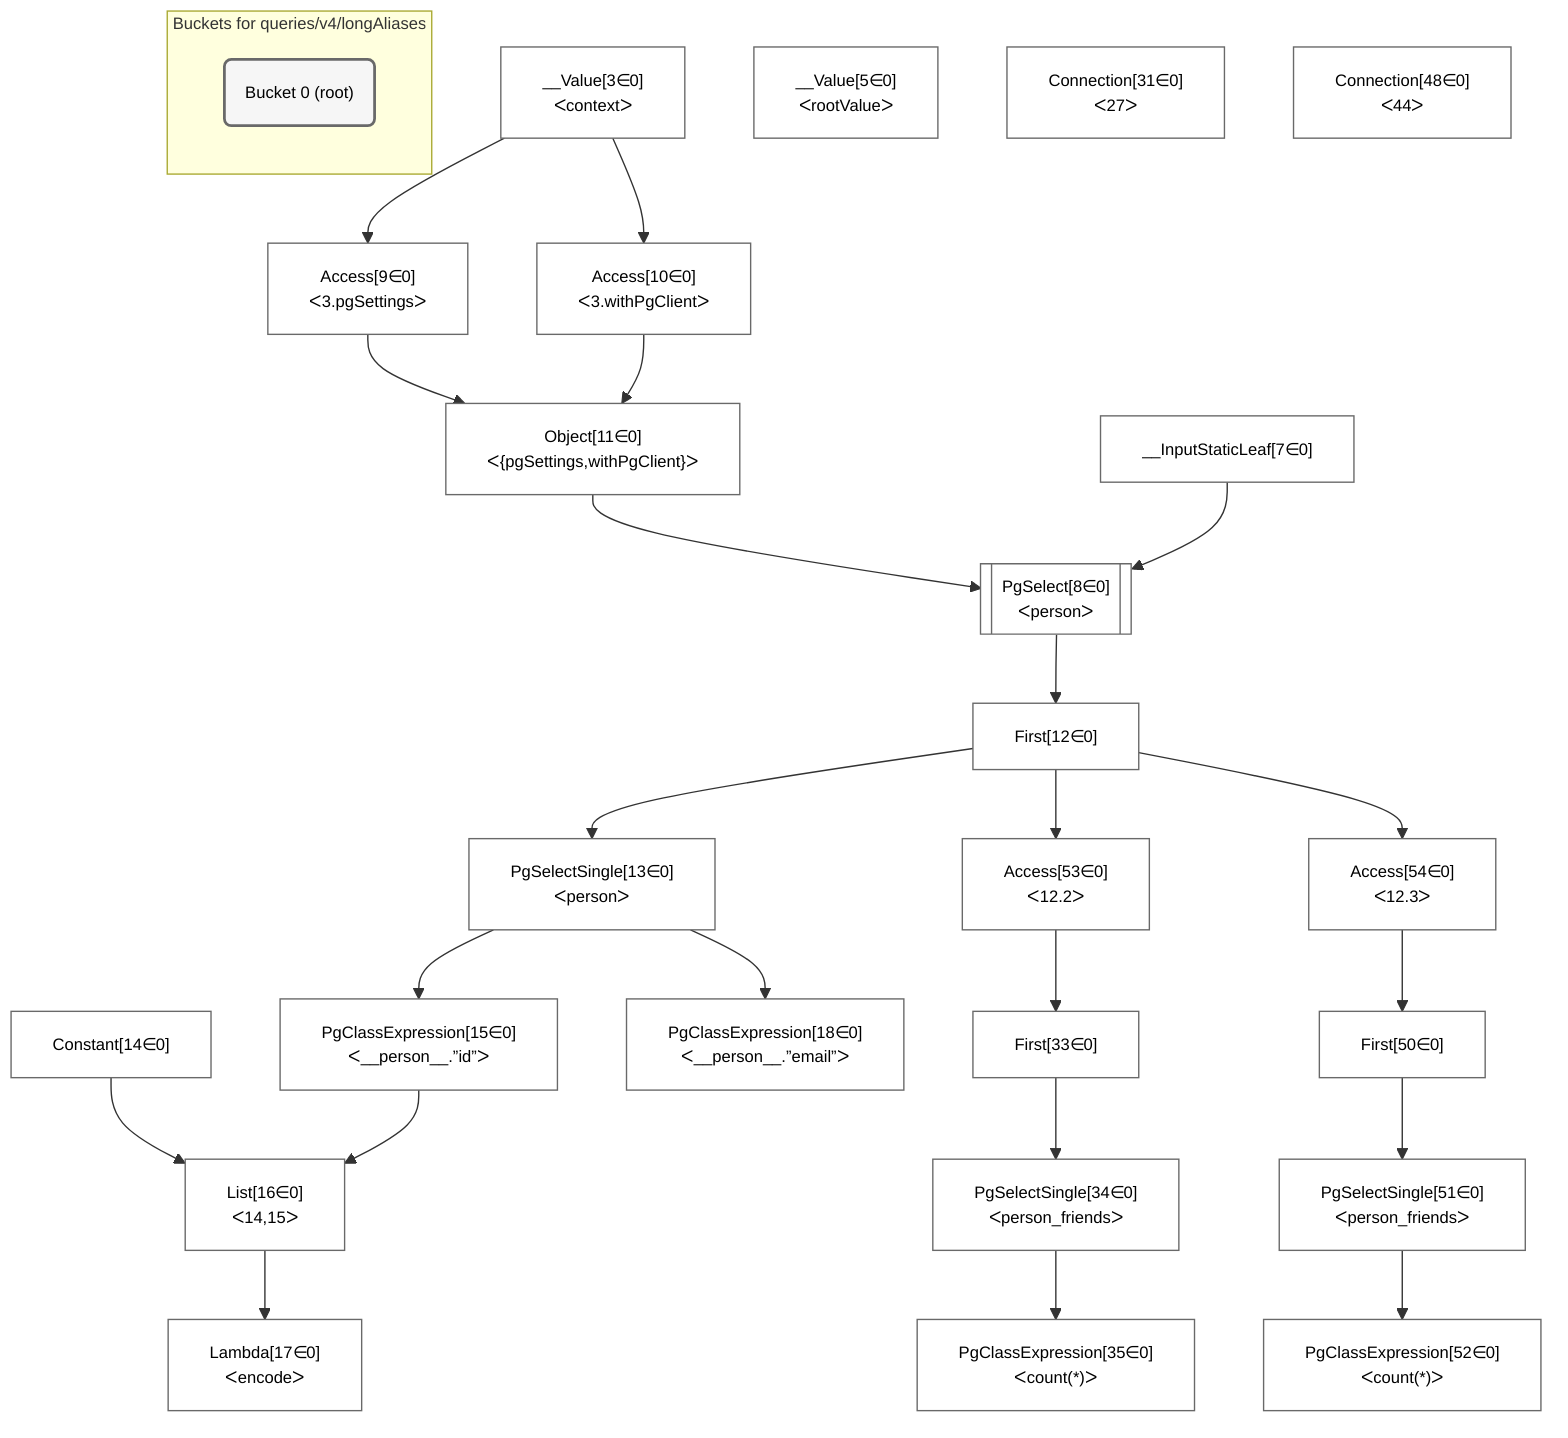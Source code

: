 %%{init: {'themeVariables': { 'fontSize': '12px'}}}%%
graph TD
    classDef path fill:#eee,stroke:#000,color:#000
    classDef plan fill:#fff,stroke-width:1px,color:#000
    classDef itemplan fill:#fff,stroke-width:2px,color:#000
    classDef sideeffectplan fill:#f00,stroke-width:2px,color:#000
    classDef bucket fill:#f6f6f6,color:#000,stroke-width:2px,text-align:left


    %% define steps
    __Value3["__Value[3∈0]<br />ᐸcontextᐳ"]:::plan
    __Value5["__Value[5∈0]<br />ᐸrootValueᐳ"]:::plan
    __InputStaticLeaf7["__InputStaticLeaf[7∈0]"]:::plan
    Access9["Access[9∈0]<br />ᐸ3.pgSettingsᐳ"]:::plan
    Access10["Access[10∈0]<br />ᐸ3.withPgClientᐳ"]:::plan
    Object11["Object[11∈0]<br />ᐸ{pgSettings,withPgClient}ᐳ"]:::plan
    PgSelect8[["PgSelect[8∈0]<br />ᐸpersonᐳ"]]:::plan
    First12["First[12∈0]"]:::plan
    PgSelectSingle13["PgSelectSingle[13∈0]<br />ᐸpersonᐳ"]:::plan
    Constant14["Constant[14∈0]"]:::plan
    PgClassExpression15["PgClassExpression[15∈0]<br />ᐸ__person__.”id”ᐳ"]:::plan
    List16["List[16∈0]<br />ᐸ14,15ᐳ"]:::plan
    Lambda17["Lambda[17∈0]<br />ᐸencodeᐳ"]:::plan
    PgClassExpression18["PgClassExpression[18∈0]<br />ᐸ__person__.”email”ᐳ"]:::plan
    Connection31["Connection[31∈0]<br />ᐸ27ᐳ"]:::plan
    Access53["Access[53∈0]<br />ᐸ12.2ᐳ"]:::plan
    First33["First[33∈0]"]:::plan
    PgSelectSingle34["PgSelectSingle[34∈0]<br />ᐸperson_friendsᐳ"]:::plan
    PgClassExpression35["PgClassExpression[35∈0]<br />ᐸcount(*)ᐳ"]:::plan
    Connection48["Connection[48∈0]<br />ᐸ44ᐳ"]:::plan
    Access54["Access[54∈0]<br />ᐸ12.3ᐳ"]:::plan
    First50["First[50∈0]"]:::plan
    PgSelectSingle51["PgSelectSingle[51∈0]<br />ᐸperson_friendsᐳ"]:::plan
    PgClassExpression52["PgClassExpression[52∈0]<br />ᐸcount(*)ᐳ"]:::plan

    %% plan dependencies
    __Value3 --> Access9
    __Value3 --> Access10
    Access9 & Access10 --> Object11
    Object11 & __InputStaticLeaf7 --> PgSelect8
    PgSelect8 --> First12
    First12 --> PgSelectSingle13
    PgSelectSingle13 --> PgClassExpression15
    Constant14 & PgClassExpression15 --> List16
    List16 --> Lambda17
    PgSelectSingle13 --> PgClassExpression18
    First12 --> Access53
    Access53 --> First33
    First33 --> PgSelectSingle34
    PgSelectSingle34 --> PgClassExpression35
    First12 --> Access54
    Access54 --> First50
    First50 --> PgSelectSingle51
    PgSelectSingle51 --> PgClassExpression52

    subgraph "Buckets for queries/v4/longAliases"
    Bucket0("Bucket 0 (root)"):::bucket
    classDef bucket0 stroke:#696969
    class Bucket0,__Value3,__Value5,__InputStaticLeaf7,PgSelect8,Access9,Access10,Object11,First12,PgSelectSingle13,Constant14,PgClassExpression15,List16,Lambda17,PgClassExpression18,Connection31,First33,PgSelectSingle34,PgClassExpression35,Connection48,First50,PgSelectSingle51,PgClassExpression52,Access53,Access54 bucket0
    end